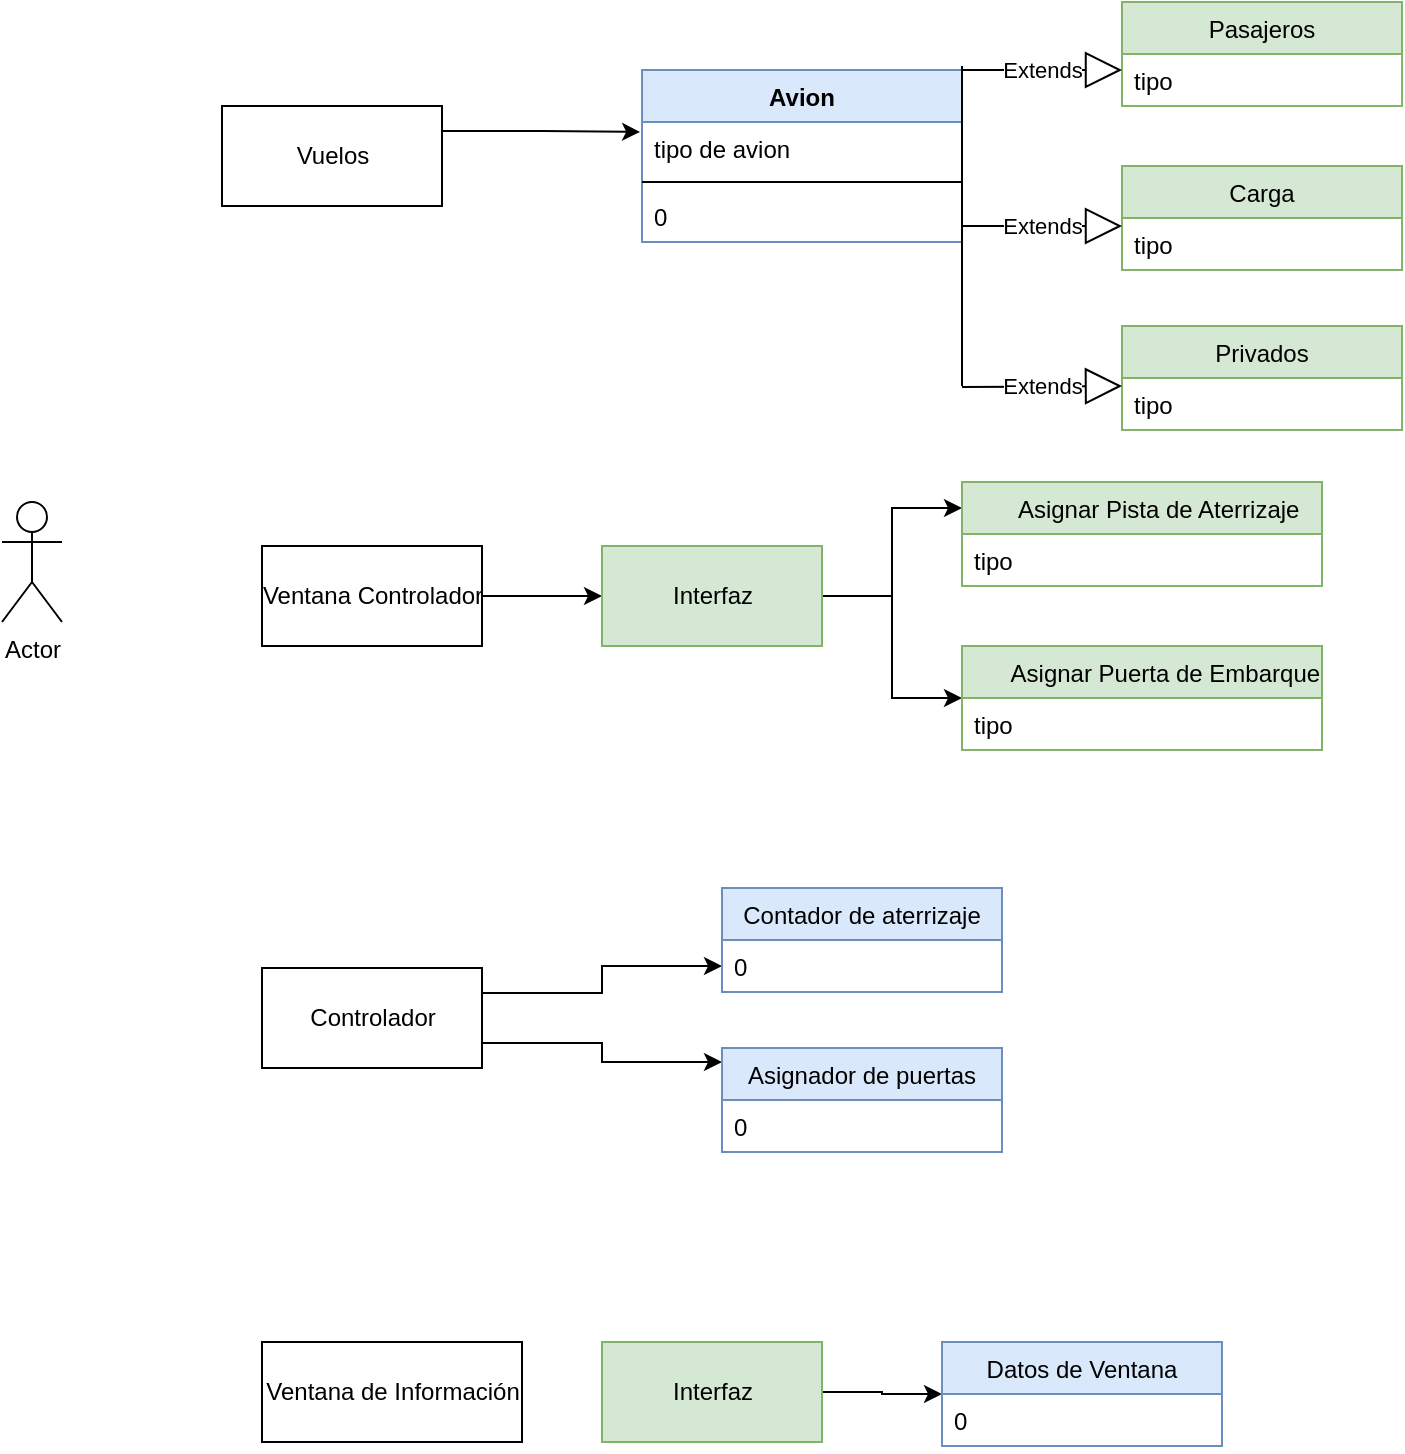 <mxfile version="14.6.6" type="github">
  <diagram id="_4k45IfOBsskdnUbPDaa" name="Page-1">
    <mxGraphModel dx="1038" dy="548" grid="1" gridSize="10" guides="1" tooltips="1" connect="1" arrows="1" fold="1" page="1" pageScale="1" pageWidth="827" pageHeight="1169" math="0" shadow="0">
      <root>
        <mxCell id="0" />
        <mxCell id="1" parent="0" />
        <mxCell id="VEzm1wGkJV7xHXXM20gM-1" value="Actor" style="shape=umlActor;verticalLabelPosition=bottom;verticalAlign=top;html=1;" parent="1" vertex="1">
          <mxGeometry x="40" y="260" width="30" height="60" as="geometry" />
        </mxCell>
        <mxCell id="VEzm1wGkJV7xHXXM20gM-27" style="edgeStyle=orthogonalEdgeStyle;rounded=0;orthogonalLoop=1;jettySize=auto;html=1;exitX=1;exitY=0.25;exitDx=0;exitDy=0;entryX=-0.006;entryY=0.192;entryDx=0;entryDy=0;entryPerimeter=0;" parent="1" source="VEzm1wGkJV7xHXXM20gM-2" target="VEzm1wGkJV7xHXXM20gM-7" edge="1">
          <mxGeometry relative="1" as="geometry" />
        </mxCell>
        <mxCell id="VEzm1wGkJV7xHXXM20gM-2" value="Vuelos" style="html=1;" parent="1" vertex="1">
          <mxGeometry x="150" y="62" width="110" height="50" as="geometry" />
        </mxCell>
        <mxCell id="pmP2Dpwz3eEtC6EEbY05-3" style="edgeStyle=orthogonalEdgeStyle;rounded=0;orthogonalLoop=1;jettySize=auto;html=1;entryX=0;entryY=0.5;entryDx=0;entryDy=0;" edge="1" parent="1" source="VEzm1wGkJV7xHXXM20gM-3" target="pmP2Dpwz3eEtC6EEbY05-1">
          <mxGeometry relative="1" as="geometry" />
        </mxCell>
        <mxCell id="VEzm1wGkJV7xHXXM20gM-3" value="Ventana Controlador" style="html=1;" parent="1" vertex="1">
          <mxGeometry x="170" y="282" width="110" height="50" as="geometry" />
        </mxCell>
        <mxCell id="VEzm1wGkJV7xHXXM20gM-33" style="edgeStyle=orthogonalEdgeStyle;rounded=0;orthogonalLoop=1;jettySize=auto;html=1;exitX=1;exitY=0.25;exitDx=0;exitDy=0;entryX=0;entryY=0.5;entryDx=0;entryDy=0;" parent="1" source="VEzm1wGkJV7xHXXM20gM-4" target="VEzm1wGkJV7xHXXM20gM-29" edge="1">
          <mxGeometry relative="1" as="geometry">
            <mxPoint x="370" y="506" as="targetPoint" />
          </mxGeometry>
        </mxCell>
        <mxCell id="VEzm1wGkJV7xHXXM20gM-38" style="edgeStyle=orthogonalEdgeStyle;rounded=0;orthogonalLoop=1;jettySize=auto;html=1;exitX=1;exitY=0.75;exitDx=0;exitDy=0;entryX=0;entryY=0.135;entryDx=0;entryDy=0;entryPerimeter=0;" parent="1" source="VEzm1wGkJV7xHXXM20gM-4" target="VEzm1wGkJV7xHXXM20gM-34" edge="1">
          <mxGeometry relative="1" as="geometry" />
        </mxCell>
        <mxCell id="VEzm1wGkJV7xHXXM20gM-4" value="Controlador" style="html=1;" parent="1" vertex="1">
          <mxGeometry x="170" y="493" width="110" height="50" as="geometry" />
        </mxCell>
        <mxCell id="VEzm1wGkJV7xHXXM20gM-5" value="Ventana de Información" style="html=1;" parent="1" vertex="1">
          <mxGeometry x="170" y="680" width="130" height="50" as="geometry" />
        </mxCell>
        <mxCell id="VEzm1wGkJV7xHXXM20gM-6" value="Avion" style="swimlane;fontStyle=1;align=center;verticalAlign=top;childLayout=stackLayout;horizontal=1;startSize=26;horizontalStack=0;resizeParent=1;resizeParentMax=0;resizeLast=0;collapsible=1;marginBottom=0;fillColor=#dae8fc;strokeColor=#6c8ebf;" parent="1" vertex="1">
          <mxGeometry x="360" y="44" width="160" height="86" as="geometry" />
        </mxCell>
        <mxCell id="VEzm1wGkJV7xHXXM20gM-7" value="tipo de avion" style="text;strokeColor=none;fillColor=none;align=left;verticalAlign=top;spacingLeft=4;spacingRight=4;overflow=hidden;rotatable=0;points=[[0,0.5],[1,0.5]];portConstraint=eastwest;" parent="VEzm1wGkJV7xHXXM20gM-6" vertex="1">
          <mxGeometry y="26" width="160" height="26" as="geometry" />
        </mxCell>
        <mxCell id="VEzm1wGkJV7xHXXM20gM-8" value="" style="line;strokeWidth=1;fillColor=none;align=left;verticalAlign=middle;spacingTop=-1;spacingLeft=3;spacingRight=3;rotatable=0;labelPosition=right;points=[];portConstraint=eastwest;" parent="VEzm1wGkJV7xHXXM20gM-6" vertex="1">
          <mxGeometry y="52" width="160" height="8" as="geometry" />
        </mxCell>
        <mxCell id="VEzm1wGkJV7xHXXM20gM-9" value="0" style="text;strokeColor=none;fillColor=none;align=left;verticalAlign=top;spacingLeft=4;spacingRight=4;overflow=hidden;rotatable=0;points=[[0,0.5],[1,0.5]];portConstraint=eastwest;" parent="VEzm1wGkJV7xHXXM20gM-6" vertex="1">
          <mxGeometry y="60" width="160" height="26" as="geometry" />
        </mxCell>
        <mxCell id="VEzm1wGkJV7xHXXM20gM-10" value="Carga" style="swimlane;fontStyle=0;childLayout=stackLayout;horizontal=1;startSize=26;fillColor=#d5e8d4;horizontalStack=0;resizeParent=1;resizeParentMax=0;resizeLast=0;collapsible=1;marginBottom=0;strokeColor=#82b366;" parent="1" vertex="1">
          <mxGeometry x="600" y="92" width="140" height="52" as="geometry" />
        </mxCell>
        <mxCell id="VEzm1wGkJV7xHXXM20gM-11" value="tipo" style="text;strokeColor=none;fillColor=none;align=left;verticalAlign=top;spacingLeft=4;spacingRight=4;overflow=hidden;rotatable=0;points=[[0,0.5],[1,0.5]];portConstraint=eastwest;" parent="VEzm1wGkJV7xHXXM20gM-10" vertex="1">
          <mxGeometry y="26" width="140" height="26" as="geometry" />
        </mxCell>
        <mxCell id="VEzm1wGkJV7xHXXM20gM-14" value="Pasajeros" style="swimlane;fontStyle=0;childLayout=stackLayout;horizontal=1;startSize=26;fillColor=#d5e8d4;horizontalStack=0;resizeParent=1;resizeParentMax=0;resizeLast=0;collapsible=1;marginBottom=0;strokeColor=#82b366;" parent="1" vertex="1">
          <mxGeometry x="600" y="10" width="140" height="52" as="geometry" />
        </mxCell>
        <mxCell id="VEzm1wGkJV7xHXXM20gM-16" value="tipo" style="text;strokeColor=none;fillColor=none;align=left;verticalAlign=top;spacingLeft=4;spacingRight=4;overflow=hidden;rotatable=0;points=[[0,0.5],[1,0.5]];portConstraint=eastwest;" parent="VEzm1wGkJV7xHXXM20gM-14" vertex="1">
          <mxGeometry y="26" width="140" height="26" as="geometry" />
        </mxCell>
        <mxCell id="VEzm1wGkJV7xHXXM20gM-18" value="Privados" style="swimlane;fontStyle=0;childLayout=stackLayout;horizontal=1;startSize=26;fillColor=#d5e8d4;horizontalStack=0;resizeParent=1;resizeParentMax=0;resizeLast=0;collapsible=1;marginBottom=0;strokeColor=#82b366;" parent="1" vertex="1">
          <mxGeometry x="600" y="172" width="140" height="52" as="geometry" />
        </mxCell>
        <mxCell id="VEzm1wGkJV7xHXXM20gM-19" value="tipo" style="text;strokeColor=none;fillColor=none;align=left;verticalAlign=top;spacingLeft=4;spacingRight=4;overflow=hidden;rotatable=0;points=[[0,0.5],[1,0.5]];portConstraint=eastwest;" parent="VEzm1wGkJV7xHXXM20gM-18" vertex="1">
          <mxGeometry y="26" width="140" height="26" as="geometry" />
        </mxCell>
        <mxCell id="VEzm1wGkJV7xHXXM20gM-22" value="Extends" style="endArrow=block;endSize=16;endFill=0;html=1;exitX=1;exitY=0;exitDx=0;exitDy=0;" parent="1" source="VEzm1wGkJV7xHXXM20gM-6" edge="1">
          <mxGeometry width="160" relative="1" as="geometry">
            <mxPoint x="530" y="44" as="sourcePoint" />
            <mxPoint x="600" y="44" as="targetPoint" />
            <Array as="points">
              <mxPoint x="574" y="44" />
            </Array>
          </mxGeometry>
        </mxCell>
        <mxCell id="VEzm1wGkJV7xHXXM20gM-23" value="Extends" style="endArrow=block;endSize=16;endFill=0;html=1;" parent="1" edge="1">
          <mxGeometry width="160" relative="1" as="geometry">
            <mxPoint x="520" y="202.5" as="sourcePoint" />
            <mxPoint x="600" y="202" as="targetPoint" />
          </mxGeometry>
        </mxCell>
        <mxCell id="VEzm1wGkJV7xHXXM20gM-24" value="Extends" style="endArrow=block;endSize=16;endFill=0;html=1;" parent="1" edge="1">
          <mxGeometry width="160" relative="1" as="geometry">
            <mxPoint x="520" y="122" as="sourcePoint" />
            <mxPoint x="600" y="122" as="targetPoint" />
          </mxGeometry>
        </mxCell>
        <mxCell id="VEzm1wGkJV7xHXXM20gM-26" value="" style="endArrow=none;html=1;" parent="1" edge="1">
          <mxGeometry width="50" height="50" relative="1" as="geometry">
            <mxPoint x="520" y="42" as="sourcePoint" />
            <mxPoint x="520" y="202" as="targetPoint" />
          </mxGeometry>
        </mxCell>
        <mxCell id="VEzm1wGkJV7xHXXM20gM-28" value="Contador de aterrizaje" style="swimlane;fontStyle=0;childLayout=stackLayout;horizontal=1;startSize=26;fillColor=#dae8fc;horizontalStack=0;resizeParent=1;resizeParentMax=0;resizeLast=0;collapsible=1;marginBottom=0;strokeColor=#6c8ebf;" parent="1" vertex="1">
          <mxGeometry x="400" y="453" width="140" height="52" as="geometry" />
        </mxCell>
        <mxCell id="VEzm1wGkJV7xHXXM20gM-29" value="0" style="text;strokeColor=none;fillColor=none;align=left;verticalAlign=top;spacingLeft=4;spacingRight=4;overflow=hidden;rotatable=0;points=[[0,0.5],[1,0.5]];portConstraint=eastwest;" parent="VEzm1wGkJV7xHXXM20gM-28" vertex="1">
          <mxGeometry y="26" width="140" height="26" as="geometry" />
        </mxCell>
        <mxCell id="VEzm1wGkJV7xHXXM20gM-34" value="Asignador de puertas" style="swimlane;fontStyle=0;childLayout=stackLayout;horizontal=1;startSize=26;fillColor=#dae8fc;horizontalStack=0;resizeParent=1;resizeParentMax=0;resizeLast=0;collapsible=1;marginBottom=0;strokeColor=#6c8ebf;" parent="1" vertex="1">
          <mxGeometry x="400" y="533" width="140" height="52" as="geometry" />
        </mxCell>
        <mxCell id="VEzm1wGkJV7xHXXM20gM-35" value="0" style="text;strokeColor=none;fillColor=none;align=left;verticalAlign=top;spacingLeft=4;spacingRight=4;overflow=hidden;rotatable=0;points=[[0,0.5],[1,0.5]];portConstraint=eastwest;" parent="VEzm1wGkJV7xHXXM20gM-34" vertex="1">
          <mxGeometry y="26" width="140" height="26" as="geometry" />
        </mxCell>
        <mxCell id="VEzm1wGkJV7xHXXM20gM-44" style="edgeStyle=orthogonalEdgeStyle;rounded=0;orthogonalLoop=1;jettySize=auto;html=1;exitX=1;exitY=0.5;exitDx=0;exitDy=0;entryX=0;entryY=0.5;entryDx=0;entryDy=0;" parent="1" source="VEzm1wGkJV7xHXXM20gM-39" target="VEzm1wGkJV7xHXXM20gM-40" edge="1">
          <mxGeometry relative="1" as="geometry" />
        </mxCell>
        <mxCell id="VEzm1wGkJV7xHXXM20gM-39" value="Interfaz" style="html=1;fillColor=#d5e8d4;strokeColor=#82b366;" parent="1" vertex="1">
          <mxGeometry x="340" y="680" width="110" height="50" as="geometry" />
        </mxCell>
        <mxCell id="VEzm1wGkJV7xHXXM20gM-40" value="Datos de Ventana" style="swimlane;fontStyle=0;childLayout=stackLayout;horizontal=1;startSize=26;fillColor=#dae8fc;horizontalStack=0;resizeParent=1;resizeParentMax=0;resizeLast=0;collapsible=1;marginBottom=0;strokeColor=#6c8ebf;" parent="1" vertex="1">
          <mxGeometry x="510" y="680" width="140" height="52" as="geometry" />
        </mxCell>
        <mxCell id="VEzm1wGkJV7xHXXM20gM-42" value="0" style="text;strokeColor=none;fillColor=none;align=left;verticalAlign=top;spacingLeft=4;spacingRight=4;overflow=hidden;rotatable=0;points=[[0,0.5],[1,0.5]];portConstraint=eastwest;" parent="VEzm1wGkJV7xHXXM20gM-40" vertex="1">
          <mxGeometry y="26" width="140" height="26" as="geometry" />
        </mxCell>
        <mxCell id="pmP2Dpwz3eEtC6EEbY05-8" style="edgeStyle=orthogonalEdgeStyle;rounded=0;orthogonalLoop=1;jettySize=auto;html=1;entryX=0;entryY=0.25;entryDx=0;entryDy=0;" edge="1" parent="1" source="pmP2Dpwz3eEtC6EEbY05-1" target="pmP2Dpwz3eEtC6EEbY05-4">
          <mxGeometry relative="1" as="geometry" />
        </mxCell>
        <mxCell id="pmP2Dpwz3eEtC6EEbY05-9" style="edgeStyle=orthogonalEdgeStyle;rounded=0;orthogonalLoop=1;jettySize=auto;html=1;entryX=0;entryY=0.5;entryDx=0;entryDy=0;" edge="1" parent="1" source="pmP2Dpwz3eEtC6EEbY05-1" target="pmP2Dpwz3eEtC6EEbY05-6">
          <mxGeometry relative="1" as="geometry" />
        </mxCell>
        <mxCell id="pmP2Dpwz3eEtC6EEbY05-1" value="Interfaz" style="html=1;fillColor=#d5e8d4;strokeColor=#82b366;" vertex="1" parent="1">
          <mxGeometry x="340" y="282" width="110" height="50" as="geometry" />
        </mxCell>
        <mxCell id="pmP2Dpwz3eEtC6EEbY05-4" value="     Asignar Pista de Aterrizaje" style="swimlane;fontStyle=0;childLayout=stackLayout;horizontal=1;startSize=26;fillColor=#d5e8d4;horizontalStack=0;resizeParent=1;resizeParentMax=0;resizeLast=0;collapsible=1;marginBottom=0;strokeColor=#82b366;" vertex="1" parent="1">
          <mxGeometry x="520" y="250" width="180" height="52" as="geometry" />
        </mxCell>
        <mxCell id="pmP2Dpwz3eEtC6EEbY05-5" value="tipo" style="text;strokeColor=none;fillColor=none;align=left;verticalAlign=top;spacingLeft=4;spacingRight=4;overflow=hidden;rotatable=0;points=[[0,0.5],[1,0.5]];portConstraint=eastwest;" vertex="1" parent="pmP2Dpwz3eEtC6EEbY05-4">
          <mxGeometry y="26" width="180" height="26" as="geometry" />
        </mxCell>
        <mxCell id="pmP2Dpwz3eEtC6EEbY05-6" value="       Asignar Puerta de Embarque" style="swimlane;fontStyle=0;childLayout=stackLayout;horizontal=1;startSize=26;fillColor=#d5e8d4;horizontalStack=0;resizeParent=1;resizeParentMax=0;resizeLast=0;collapsible=1;marginBottom=0;strokeColor=#82b366;" vertex="1" parent="1">
          <mxGeometry x="520" y="332" width="180" height="52" as="geometry" />
        </mxCell>
        <mxCell id="pmP2Dpwz3eEtC6EEbY05-7" value="tipo" style="text;strokeColor=none;fillColor=none;align=left;verticalAlign=top;spacingLeft=4;spacingRight=4;overflow=hidden;rotatable=0;points=[[0,0.5],[1,0.5]];portConstraint=eastwest;" vertex="1" parent="pmP2Dpwz3eEtC6EEbY05-6">
          <mxGeometry y="26" width="180" height="26" as="geometry" />
        </mxCell>
      </root>
    </mxGraphModel>
  </diagram>
</mxfile>
